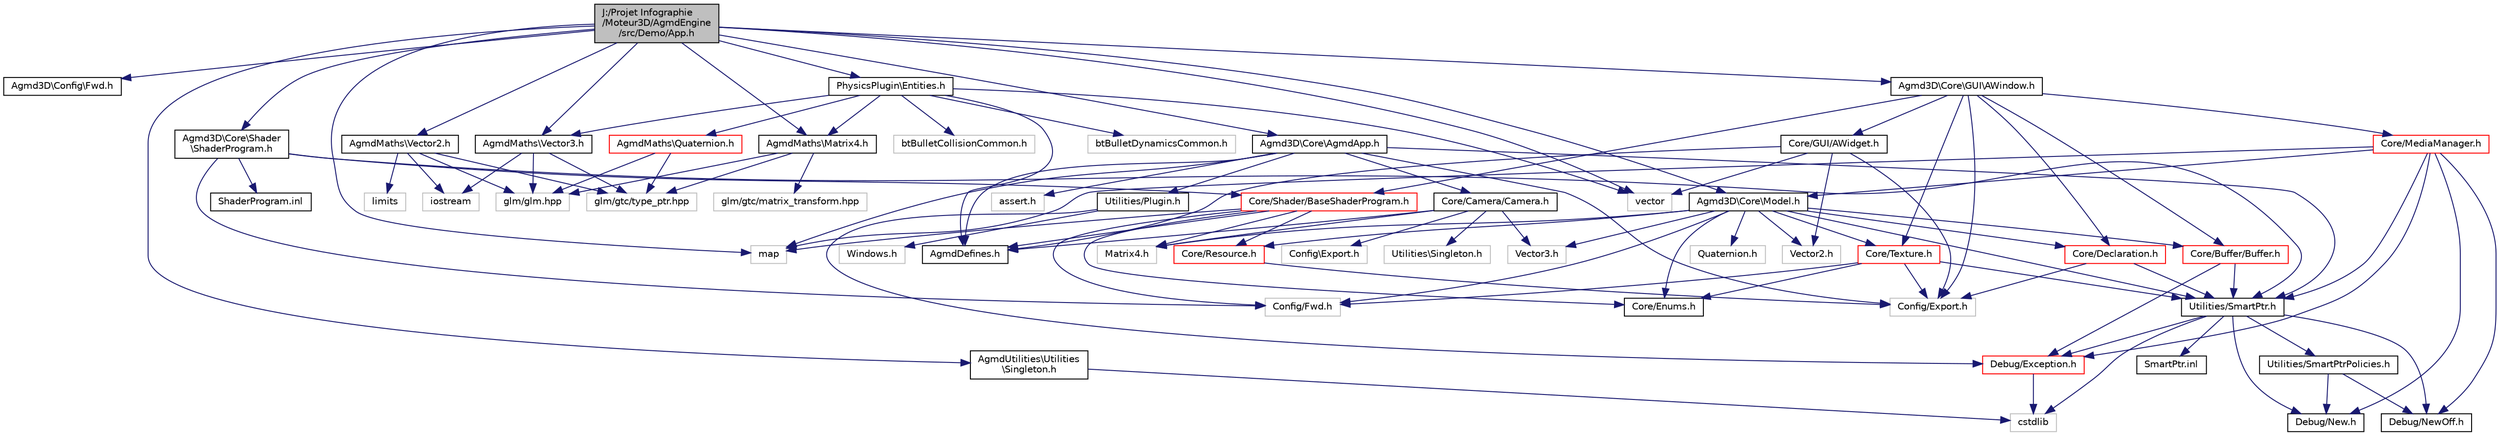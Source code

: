 digraph "J:/Projet Infographie/Moteur3D/AgmdEngine/src/Demo/App.h"
{
  edge [fontname="Helvetica",fontsize="10",labelfontname="Helvetica",labelfontsize="10"];
  node [fontname="Helvetica",fontsize="10",shape=record];
  Node1 [label="J:/Projet Infographie\l/Moteur3D/AgmdEngine\l/src/Demo/App.h",height=0.2,width=0.4,color="black", fillcolor="grey75", style="filled" fontcolor="black"];
  Node1 -> Node2 [color="midnightblue",fontsize="10",style="solid",fontname="Helvetica"];
  Node2 [label="Agmd3D\\Config\\Fwd.h",height=0.2,width=0.4,color="black", fillcolor="white", style="filled",URL="$_agmd3_d_2_config_2_fwd_8h.html"];
  Node1 -> Node3 [color="midnightblue",fontsize="10",style="solid",fontname="Helvetica"];
  Node3 [label="Agmd3D\\Core\\AgmdApp.h",height=0.2,width=0.4,color="black", fillcolor="white", style="filled",URL="$_agmd3_d_2_core_2_agmd_app_8h.html"];
  Node3 -> Node4 [color="midnightblue",fontsize="10",style="solid",fontname="Helvetica"];
  Node4 [label="Config/Export.h",height=0.2,width=0.4,color="grey75", fillcolor="white", style="filled"];
  Node3 -> Node5 [color="midnightblue",fontsize="10",style="solid",fontname="Helvetica"];
  Node5 [label="Utilities/Plugin.h",height=0.2,width=0.4,color="black", fillcolor="white", style="filled",URL="$_plugin_8h.html"];
  Node5 -> Node6 [color="midnightblue",fontsize="10",style="solid",fontname="Helvetica"];
  Node6 [label="Debug/Exception.h",height=0.2,width=0.4,color="red", fillcolor="white", style="filled",URL="$_exception_8h.html"];
  Node6 -> Node7 [color="midnightblue",fontsize="10",style="solid",fontname="Helvetica"];
  Node7 [label="cstdlib",height=0.2,width=0.4,color="grey75", fillcolor="white", style="filled"];
  Node5 -> Node8 [color="midnightblue",fontsize="10",style="solid",fontname="Helvetica"];
  Node8 [label="Windows.h",height=0.2,width=0.4,color="grey75", fillcolor="white", style="filled"];
  Node3 -> Node9 [color="midnightblue",fontsize="10",style="solid",fontname="Helvetica"];
  Node9 [label="Utilities/SmartPtr.h",height=0.2,width=0.4,color="black", fillcolor="white", style="filled",URL="$_smart_ptr_8h.html"];
  Node9 -> Node7 [color="midnightblue",fontsize="10",style="solid",fontname="Helvetica"];
  Node9 -> Node10 [color="midnightblue",fontsize="10",style="solid",fontname="Helvetica"];
  Node10 [label="Utilities/SmartPtrPolicies.h",height=0.2,width=0.4,color="black", fillcolor="white", style="filled",URL="$_smart_ptr_policies_8h.html"];
  Node10 -> Node11 [color="midnightblue",fontsize="10",style="solid",fontname="Helvetica"];
  Node11 [label="Debug/New.h",height=0.2,width=0.4,color="black", fillcolor="white", style="filled",URL="$_new_8h.html"];
  Node10 -> Node12 [color="midnightblue",fontsize="10",style="solid",fontname="Helvetica"];
  Node12 [label="Debug/NewOff.h",height=0.2,width=0.4,color="black", fillcolor="white", style="filled",URL="$_new_off_8h.html"];
  Node9 -> Node6 [color="midnightblue",fontsize="10",style="solid",fontname="Helvetica"];
  Node9 -> Node11 [color="midnightblue",fontsize="10",style="solid",fontname="Helvetica"];
  Node9 -> Node13 [color="midnightblue",fontsize="10",style="solid",fontname="Helvetica"];
  Node13 [label="SmartPtr.inl",height=0.2,width=0.4,color="black", fillcolor="white", style="filled",URL="$_smart_ptr_8inl.html"];
  Node9 -> Node12 [color="midnightblue",fontsize="10",style="solid",fontname="Helvetica"];
  Node3 -> Node14 [color="midnightblue",fontsize="10",style="solid",fontname="Helvetica"];
  Node14 [label="map",height=0.2,width=0.4,color="grey75", fillcolor="white", style="filled"];
  Node3 -> Node15 [color="midnightblue",fontsize="10",style="solid",fontname="Helvetica"];
  Node15 [label="assert.h",height=0.2,width=0.4,color="grey75", fillcolor="white", style="filled"];
  Node3 -> Node16 [color="midnightblue",fontsize="10",style="solid",fontname="Helvetica"];
  Node16 [label="AgmdDefines.h",height=0.2,width=0.4,color="black", fillcolor="white", style="filled",URL="$_agmd_defines_8h.html"];
  Node3 -> Node17 [color="midnightblue",fontsize="10",style="solid",fontname="Helvetica"];
  Node17 [label="Core/Camera/Camera.h",height=0.2,width=0.4,color="black", fillcolor="white", style="filled",URL="$_camera_8h.html"];
  Node17 -> Node18 [color="midnightblue",fontsize="10",style="solid",fontname="Helvetica"];
  Node18 [label="Config\\Export.h",height=0.2,width=0.4,color="grey75", fillcolor="white", style="filled"];
  Node17 -> Node19 [color="midnightblue",fontsize="10",style="solid",fontname="Helvetica"];
  Node19 [label="Vector3.h",height=0.2,width=0.4,color="grey75", fillcolor="white", style="filled"];
  Node17 -> Node20 [color="midnightblue",fontsize="10",style="solid",fontname="Helvetica"];
  Node20 [label="Matrix4.h",height=0.2,width=0.4,color="grey75", fillcolor="white", style="filled"];
  Node17 -> Node21 [color="midnightblue",fontsize="10",style="solid",fontname="Helvetica"];
  Node21 [label="Utilities\\Singleton.h",height=0.2,width=0.4,color="grey75", fillcolor="white", style="filled"];
  Node17 -> Node16 [color="midnightblue",fontsize="10",style="solid",fontname="Helvetica"];
  Node1 -> Node22 [color="midnightblue",fontsize="10",style="solid",fontname="Helvetica"];
  Node22 [label="AgmdMaths\\Vector2.h",height=0.2,width=0.4,color="black", fillcolor="white", style="filled",URL="$_agmd_maths_2_vector2_8h.html"];
  Node22 -> Node23 [color="midnightblue",fontsize="10",style="solid",fontname="Helvetica"];
  Node23 [label="limits",height=0.2,width=0.4,color="grey75", fillcolor="white", style="filled"];
  Node22 -> Node24 [color="midnightblue",fontsize="10",style="solid",fontname="Helvetica"];
  Node24 [label="iostream",height=0.2,width=0.4,color="grey75", fillcolor="white", style="filled"];
  Node22 -> Node25 [color="midnightblue",fontsize="10",style="solid",fontname="Helvetica"];
  Node25 [label="glm/glm.hpp",height=0.2,width=0.4,color="grey75", fillcolor="white", style="filled"];
  Node22 -> Node26 [color="midnightblue",fontsize="10",style="solid",fontname="Helvetica"];
  Node26 [label="glm/gtc/type_ptr.hpp",height=0.2,width=0.4,color="grey75", fillcolor="white", style="filled"];
  Node1 -> Node27 [color="midnightblue",fontsize="10",style="solid",fontname="Helvetica"];
  Node27 [label="AgmdMaths\\Vector3.h",height=0.2,width=0.4,color="black", fillcolor="white", style="filled",URL="$_agmd_maths_2_vector3_8h.html"];
  Node27 -> Node24 [color="midnightblue",fontsize="10",style="solid",fontname="Helvetica"];
  Node27 -> Node25 [color="midnightblue",fontsize="10",style="solid",fontname="Helvetica"];
  Node27 -> Node26 [color="midnightblue",fontsize="10",style="solid",fontname="Helvetica"];
  Node1 -> Node28 [color="midnightblue",fontsize="10",style="solid",fontname="Helvetica"];
  Node28 [label="AgmdMaths\\Matrix4.h",height=0.2,width=0.4,color="black", fillcolor="white", style="filled",URL="$_agmd_maths_2_matrix4_8h.html"];
  Node28 -> Node25 [color="midnightblue",fontsize="10",style="solid",fontname="Helvetica"];
  Node28 -> Node26 [color="midnightblue",fontsize="10",style="solid",fontname="Helvetica"];
  Node28 -> Node29 [color="midnightblue",fontsize="10",style="solid",fontname="Helvetica"];
  Node29 [label="glm/gtc/matrix_transform.hpp",height=0.2,width=0.4,color="grey75", fillcolor="white", style="filled"];
  Node1 -> Node30 [color="midnightblue",fontsize="10",style="solid",fontname="Helvetica"];
  Node30 [label="AgmdUtilities\\Utilities\l\\Singleton.h",height=0.2,width=0.4,color="black", fillcolor="white", style="filled",URL="$_agmd_utilities_2_utilities_2_singleton_8h.html"];
  Node30 -> Node7 [color="midnightblue",fontsize="10",style="solid",fontname="Helvetica"];
  Node1 -> Node31 [color="midnightblue",fontsize="10",style="solid",fontname="Helvetica"];
  Node31 [label="Agmd3D\\Core\\Model.h",height=0.2,width=0.4,color="black", fillcolor="white", style="filled",URL="$_model_8h.html"];
  Node31 -> Node32 [color="midnightblue",fontsize="10",style="solid",fontname="Helvetica"];
  Node32 [label="Config/Fwd.h",height=0.2,width=0.4,color="grey75", fillcolor="white", style="filled"];
  Node31 -> Node33 [color="midnightblue",fontsize="10",style="solid",fontname="Helvetica"];
  Node33 [label="Core/Resource.h",height=0.2,width=0.4,color="red", fillcolor="white", style="filled",URL="$_resource_8h.html"];
  Node33 -> Node4 [color="midnightblue",fontsize="10",style="solid",fontname="Helvetica"];
  Node31 -> Node34 [color="midnightblue",fontsize="10",style="solid",fontname="Helvetica"];
  Node34 [label="Core/Buffer/Buffer.h",height=0.2,width=0.4,color="red", fillcolor="white", style="filled",URL="$_buffer_8h.html"];
  Node34 -> Node6 [color="midnightblue",fontsize="10",style="solid",fontname="Helvetica"];
  Node34 -> Node9 [color="midnightblue",fontsize="10",style="solid",fontname="Helvetica"];
  Node31 -> Node35 [color="midnightblue",fontsize="10",style="solid",fontname="Helvetica"];
  Node35 [label="Core/Declaration.h",height=0.2,width=0.4,color="red", fillcolor="white", style="filled",URL="$_declaration_8h.html"];
  Node35 -> Node4 [color="midnightblue",fontsize="10",style="solid",fontname="Helvetica"];
  Node35 -> Node9 [color="midnightblue",fontsize="10",style="solid",fontname="Helvetica"];
  Node31 -> Node36 [color="midnightblue",fontsize="10",style="solid",fontname="Helvetica"];
  Node36 [label="Core/Texture.h",height=0.2,width=0.4,color="red", fillcolor="white", style="filled",URL="$_texture_8h.html"];
  Node36 -> Node32 [color="midnightblue",fontsize="10",style="solid",fontname="Helvetica"];
  Node36 -> Node4 [color="midnightblue",fontsize="10",style="solid",fontname="Helvetica"];
  Node36 -> Node37 [color="midnightblue",fontsize="10",style="solid",fontname="Helvetica"];
  Node37 [label="Core/Enums.h",height=0.2,width=0.4,color="black", fillcolor="white", style="filled",URL="$_enums_8h.html"];
  Node36 -> Node9 [color="midnightblue",fontsize="10",style="solid",fontname="Helvetica"];
  Node31 -> Node37 [color="midnightblue",fontsize="10",style="solid",fontname="Helvetica"];
  Node31 -> Node9 [color="midnightblue",fontsize="10",style="solid",fontname="Helvetica"];
  Node31 -> Node38 [color="midnightblue",fontsize="10",style="solid",fontname="Helvetica"];
  Node38 [label="Vector2.h",height=0.2,width=0.4,color="grey75", fillcolor="white", style="filled"];
  Node31 -> Node19 [color="midnightblue",fontsize="10",style="solid",fontname="Helvetica"];
  Node31 -> Node20 [color="midnightblue",fontsize="10",style="solid",fontname="Helvetica"];
  Node31 -> Node39 [color="midnightblue",fontsize="10",style="solid",fontname="Helvetica"];
  Node39 [label="Quaternion.h",height=0.2,width=0.4,color="grey75", fillcolor="white", style="filled"];
  Node1 -> Node40 [color="midnightblue",fontsize="10",style="solid",fontname="Helvetica"];
  Node40 [label="Agmd3D\\Core\\Shader\l\\ShaderProgram.h",height=0.2,width=0.4,color="black", fillcolor="white", style="filled",URL="$_shader_program_8h.html"];
  Node40 -> Node32 [color="midnightblue",fontsize="10",style="solid",fontname="Helvetica"];
  Node40 -> Node41 [color="midnightblue",fontsize="10",style="solid",fontname="Helvetica"];
  Node41 [label="Core/Shader/BaseShaderProgram.h",height=0.2,width=0.4,color="red", fillcolor="white", style="filled",URL="$_base_shader_program_8h.html"];
  Node41 -> Node32 [color="midnightblue",fontsize="10",style="solid",fontname="Helvetica"];
  Node41 -> Node37 [color="midnightblue",fontsize="10",style="solid",fontname="Helvetica"];
  Node41 -> Node33 [color="midnightblue",fontsize="10",style="solid",fontname="Helvetica"];
  Node41 -> Node20 [color="midnightblue",fontsize="10",style="solid",fontname="Helvetica"];
  Node41 -> Node16 [color="midnightblue",fontsize="10",style="solid",fontname="Helvetica"];
  Node41 -> Node14 [color="midnightblue",fontsize="10",style="solid",fontname="Helvetica"];
  Node40 -> Node9 [color="midnightblue",fontsize="10",style="solid",fontname="Helvetica"];
  Node40 -> Node42 [color="midnightblue",fontsize="10",style="solid",fontname="Helvetica"];
  Node42 [label="ShaderProgram.inl",height=0.2,width=0.4,color="black", fillcolor="white", style="filled",URL="$_shader_program_8inl.html"];
  Node1 -> Node43 [color="midnightblue",fontsize="10",style="solid",fontname="Helvetica"];
  Node43 [label="Agmd3D\\Core\\GUI\\AWindow.h",height=0.2,width=0.4,color="black", fillcolor="white", style="filled",URL="$_a_window_8h.html"];
  Node43 -> Node4 [color="midnightblue",fontsize="10",style="solid",fontname="Helvetica"];
  Node43 -> Node44 [color="midnightblue",fontsize="10",style="solid",fontname="Helvetica"];
  Node44 [label="Core/GUI/AWidget.h",height=0.2,width=0.4,color="black", fillcolor="white", style="filled",URL="$_a_widget_8h.html"];
  Node44 -> Node4 [color="midnightblue",fontsize="10",style="solid",fontname="Helvetica"];
  Node44 -> Node38 [color="midnightblue",fontsize="10",style="solid",fontname="Helvetica"];
  Node44 -> Node16 [color="midnightblue",fontsize="10",style="solid",fontname="Helvetica"];
  Node44 -> Node45 [color="midnightblue",fontsize="10",style="solid",fontname="Helvetica"];
  Node45 [label="vector",height=0.2,width=0.4,color="grey75", fillcolor="white", style="filled"];
  Node43 -> Node36 [color="midnightblue",fontsize="10",style="solid",fontname="Helvetica"];
  Node43 -> Node34 [color="midnightblue",fontsize="10",style="solid",fontname="Helvetica"];
  Node43 -> Node35 [color="midnightblue",fontsize="10",style="solid",fontname="Helvetica"];
  Node43 -> Node41 [color="midnightblue",fontsize="10",style="solid",fontname="Helvetica"];
  Node43 -> Node46 [color="midnightblue",fontsize="10",style="solid",fontname="Helvetica"];
  Node46 [label="Core/MediaManager.h",height=0.2,width=0.4,color="red", fillcolor="white", style="filled",URL="$_media_manager_8h.html"];
  Node46 -> Node9 [color="midnightblue",fontsize="10",style="solid",fontname="Helvetica"];
  Node46 -> Node31 [color="midnightblue",fontsize="10",style="solid",fontname="Helvetica"];
  Node46 -> Node6 [color="midnightblue",fontsize="10",style="solid",fontname="Helvetica"];
  Node46 -> Node14 [color="midnightblue",fontsize="10",style="solid",fontname="Helvetica"];
  Node46 -> Node11 [color="midnightblue",fontsize="10",style="solid",fontname="Helvetica"];
  Node46 -> Node12 [color="midnightblue",fontsize="10",style="solid",fontname="Helvetica"];
  Node1 -> Node14 [color="midnightblue",fontsize="10",style="solid",fontname="Helvetica"];
  Node1 -> Node45 [color="midnightblue",fontsize="10",style="solid",fontname="Helvetica"];
  Node1 -> Node47 [color="midnightblue",fontsize="10",style="solid",fontname="Helvetica"];
  Node47 [label="PhysicsPlugin\\Entities.h",height=0.2,width=0.4,color="black", fillcolor="white", style="filled",URL="$_physics_plugin_2_entities_8h.html"];
  Node47 -> Node48 [color="midnightblue",fontsize="10",style="solid",fontname="Helvetica"];
  Node48 [label="AgmdMaths\\Quaternion.h",height=0.2,width=0.4,color="red", fillcolor="white", style="filled",URL="$_agmd_maths_2_quaternion_8h.html"];
  Node48 -> Node25 [color="midnightblue",fontsize="10",style="solid",fontname="Helvetica"];
  Node48 -> Node26 [color="midnightblue",fontsize="10",style="solid",fontname="Helvetica"];
  Node47 -> Node28 [color="midnightblue",fontsize="10",style="solid",fontname="Helvetica"];
  Node47 -> Node27 [color="midnightblue",fontsize="10",style="solid",fontname="Helvetica"];
  Node47 -> Node49 [color="midnightblue",fontsize="10",style="solid",fontname="Helvetica"];
  Node49 [label="btBulletDynamicsCommon.h",height=0.2,width=0.4,color="grey75", fillcolor="white", style="filled"];
  Node47 -> Node50 [color="midnightblue",fontsize="10",style="solid",fontname="Helvetica"];
  Node50 [label="btBulletCollisionCommon.h",height=0.2,width=0.4,color="grey75", fillcolor="white", style="filled"];
  Node47 -> Node16 [color="midnightblue",fontsize="10",style="solid",fontname="Helvetica"];
  Node47 -> Node45 [color="midnightblue",fontsize="10",style="solid",fontname="Helvetica"];
}

